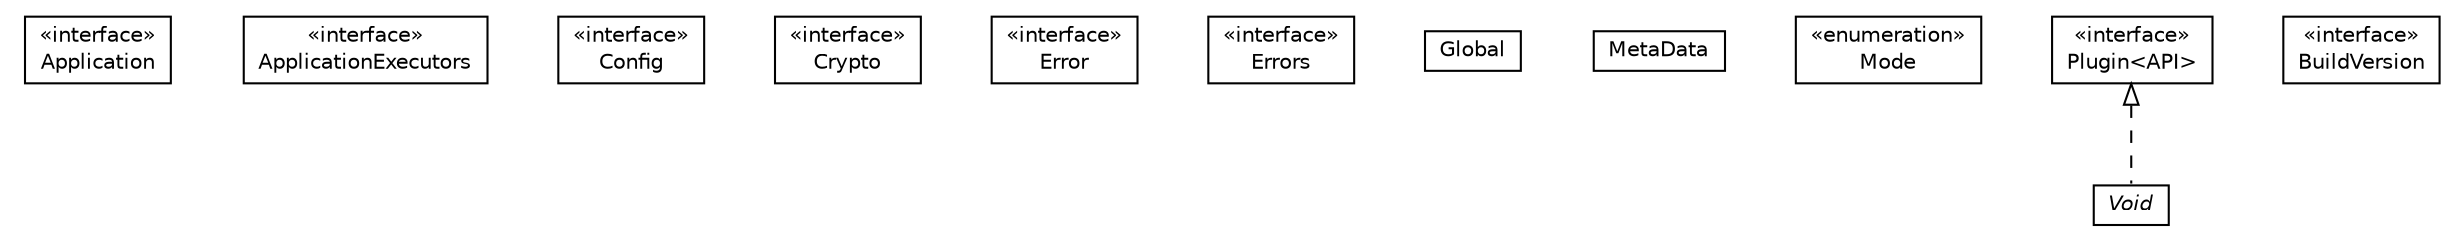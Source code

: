 #!/usr/local/bin/dot
#
# Class diagram 
# Generated by UMLGraph version R5_6-24-gf6e263 (http://www.umlgraph.org/)
#

digraph G {
	edge [fontname="Helvetica",fontsize=10,labelfontname="Helvetica",labelfontsize=10];
	node [fontname="Helvetica",fontsize=10,shape=plaintext];
	nodesep=0.25;
	ranksep=0.5;
	// org.qiweb.api.Application
	c0 [label=<<table title="org.qiweb.api.Application" border="0" cellborder="1" cellspacing="0" cellpadding="2" port="p" href="./Application.html">
		<tr><td><table border="0" cellspacing="0" cellpadding="1">
<tr><td align="center" balign="center"> &#171;interface&#187; </td></tr>
<tr><td align="center" balign="center"> Application </td></tr>
		</table></td></tr>
		</table>>, URL="./Application.html", fontname="Helvetica", fontcolor="black", fontsize=10.0];
	// org.qiweb.api.ApplicationExecutors
	c1 [label=<<table title="org.qiweb.api.ApplicationExecutors" border="0" cellborder="1" cellspacing="0" cellpadding="2" port="p" href="./ApplicationExecutors.html">
		<tr><td><table border="0" cellspacing="0" cellpadding="1">
<tr><td align="center" balign="center"> &#171;interface&#187; </td></tr>
<tr><td align="center" balign="center"> ApplicationExecutors </td></tr>
		</table></td></tr>
		</table>>, URL="./ApplicationExecutors.html", fontname="Helvetica", fontcolor="black", fontsize=10.0];
	// org.qiweb.api.Config
	c2 [label=<<table title="org.qiweb.api.Config" border="0" cellborder="1" cellspacing="0" cellpadding="2" port="p" href="./Config.html">
		<tr><td><table border="0" cellspacing="0" cellpadding="1">
<tr><td align="center" balign="center"> &#171;interface&#187; </td></tr>
<tr><td align="center" balign="center"> Config </td></tr>
		</table></td></tr>
		</table>>, URL="./Config.html", fontname="Helvetica", fontcolor="black", fontsize=10.0];
	// org.qiweb.api.Crypto
	c3 [label=<<table title="org.qiweb.api.Crypto" border="0" cellborder="1" cellspacing="0" cellpadding="2" port="p" href="./Crypto.html">
		<tr><td><table border="0" cellspacing="0" cellpadding="1">
<tr><td align="center" balign="center"> &#171;interface&#187; </td></tr>
<tr><td align="center" balign="center"> Crypto </td></tr>
		</table></td></tr>
		</table>>, URL="./Crypto.html", fontname="Helvetica", fontcolor="black", fontsize=10.0];
	// org.qiweb.api.Error
	c4 [label=<<table title="org.qiweb.api.Error" border="0" cellborder="1" cellspacing="0" cellpadding="2" port="p" href="./Error.html">
		<tr><td><table border="0" cellspacing="0" cellpadding="1">
<tr><td align="center" balign="center"> &#171;interface&#187; </td></tr>
<tr><td align="center" balign="center"> Error </td></tr>
		</table></td></tr>
		</table>>, URL="./Error.html", fontname="Helvetica", fontcolor="black", fontsize=10.0];
	// org.qiweb.api.Errors
	c5 [label=<<table title="org.qiweb.api.Errors" border="0" cellborder="1" cellspacing="0" cellpadding="2" port="p" href="./Errors.html">
		<tr><td><table border="0" cellspacing="0" cellpadding="1">
<tr><td align="center" balign="center"> &#171;interface&#187; </td></tr>
<tr><td align="center" balign="center"> Errors </td></tr>
		</table></td></tr>
		</table>>, URL="./Errors.html", fontname="Helvetica", fontcolor="black", fontsize=10.0];
	// org.qiweb.api.Global
	c6 [label=<<table title="org.qiweb.api.Global" border="0" cellborder="1" cellspacing="0" cellpadding="2" port="p" href="./Global.html">
		<tr><td><table border="0" cellspacing="0" cellpadding="1">
<tr><td align="center" balign="center"> Global </td></tr>
		</table></td></tr>
		</table>>, URL="./Global.html", fontname="Helvetica", fontcolor="black", fontsize=10.0];
	// org.qiweb.api.MetaData
	c7 [label=<<table title="org.qiweb.api.MetaData" border="0" cellborder="1" cellspacing="0" cellpadding="2" port="p" href="./MetaData.html">
		<tr><td><table border="0" cellspacing="0" cellpadding="1">
<tr><td align="center" balign="center"> MetaData </td></tr>
		</table></td></tr>
		</table>>, URL="./MetaData.html", fontname="Helvetica", fontcolor="black", fontsize=10.0];
	// org.qiweb.api.Mode
	c8 [label=<<table title="org.qiweb.api.Mode" border="0" cellborder="1" cellspacing="0" cellpadding="2" port="p" href="./Mode.html">
		<tr><td><table border="0" cellspacing="0" cellpadding="1">
<tr><td align="center" balign="center"> &#171;enumeration&#187; </td></tr>
<tr><td align="center" balign="center"> Mode </td></tr>
		</table></td></tr>
		</table>>, URL="./Mode.html", fontname="Helvetica", fontcolor="black", fontsize=10.0];
	// org.qiweb.api.Plugin<API>
	c9 [label=<<table title="org.qiweb.api.Plugin" border="0" cellborder="1" cellspacing="0" cellpadding="2" port="p" href="./Plugin.html">
		<tr><td><table border="0" cellspacing="0" cellpadding="1">
<tr><td align="center" balign="center"> &#171;interface&#187; </td></tr>
<tr><td align="center" balign="center"> Plugin&lt;API&gt; </td></tr>
		</table></td></tr>
		</table>>, URL="./Plugin.html", fontname="Helvetica", fontcolor="black", fontsize=10.0];
	// org.qiweb.api.Plugin.Void
	c10 [label=<<table title="org.qiweb.api.Plugin.Void" border="0" cellborder="1" cellspacing="0" cellpadding="2" port="p" href="./Plugin.Void.html">
		<tr><td><table border="0" cellspacing="0" cellpadding="1">
<tr><td align="center" balign="center"><font face="Helvetica-Oblique"> Void </font></td></tr>
		</table></td></tr>
		</table>>, URL="./Plugin.Void.html", fontname="Helvetica", fontcolor="black", fontsize=10.0];
	// org.qiweb.api.BuildVersion
	c140 [label=<<table title="org.qiweb.api.BuildVersion" border="0" cellborder="1" cellspacing="0" cellpadding="2" port="p" href="./BuildVersion.html">
		<tr><td><table border="0" cellspacing="0" cellpadding="1">
<tr><td align="center" balign="center"> &#171;interface&#187; </td></tr>
<tr><td align="center" balign="center"> BuildVersion </td></tr>
		</table></td></tr>
		</table>>, URL="./BuildVersion.html", fontname="Helvetica", fontcolor="black", fontsize=10.0];
	//org.qiweb.api.Plugin.Void implements org.qiweb.api.Plugin<API>
	c9:p -> c10:p [dir=back,arrowtail=empty,style=dashed];
}


